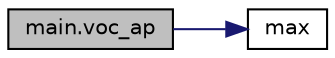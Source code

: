 digraph "main.voc_ap"
{
 // LATEX_PDF_SIZE
  edge [fontname="Helvetica",fontsize="10",labelfontname="Helvetica",labelfontsize="10"];
  node [fontname="Helvetica",fontsize="10",shape=record];
  rankdir="LR";
  Node1 [label="main.voc_ap",height=0.2,width=0.4,color="black", fillcolor="grey75", style="filled", fontcolor="black",tooltip=" "];
  Node1 -> Node2 [color="midnightblue",fontsize="10",style="solid",fontname="Helvetica"];
  Node2 [label="max",height=0.2,width=0.4,color="black", fillcolor="white", style="filled",URL="$viewdet_8m.html#a08a1acbca52e758a30f50d0bbe37313b",tooltip=" "];
}
